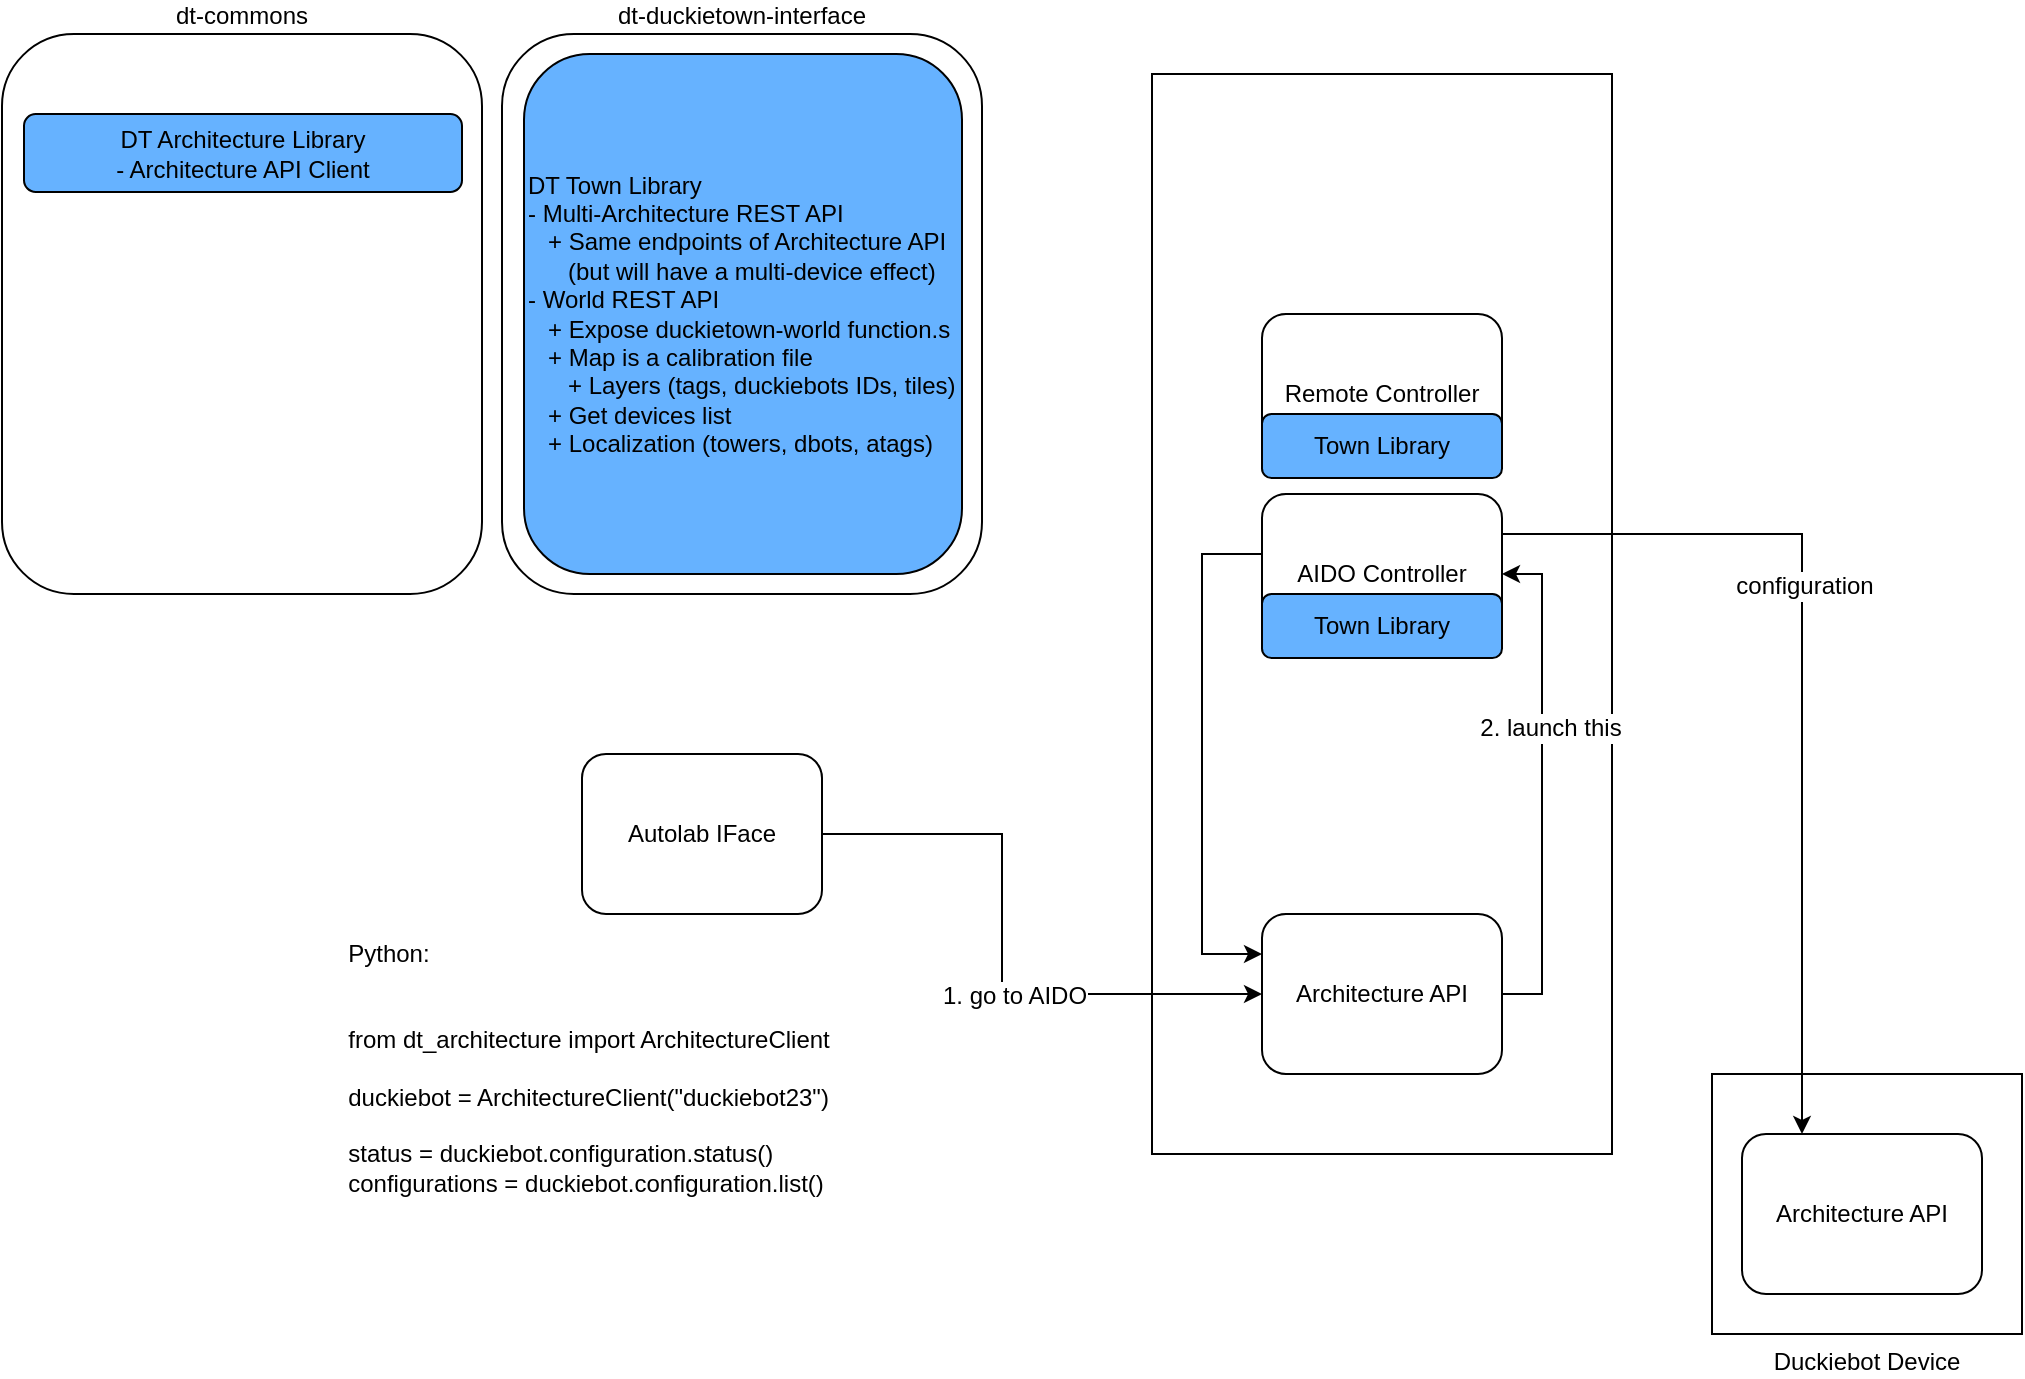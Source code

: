 <mxfile version="12.9.5" type="github"><diagram id="D2JrTao2-tSynEnRoNSw" name="Page-1"><mxGraphModel dx="2205" dy="1906" grid="1" gridSize="10" guides="1" tooltips="1" connect="1" arrows="1" fold="1" page="1" pageScale="1" pageWidth="850" pageHeight="1100" math="0" shadow="0"><root><mxCell id="0"/><mxCell id="1" parent="0"/><mxCell id="e3OBhh5wmjF6zA-N1MxI-1" value="dt-duckietown-interface" style="rounded=1;whiteSpace=wrap;html=1;labelPosition=center;verticalLabelPosition=top;align=center;verticalAlign=bottom;" parent="1" vertex="1"><mxGeometry x="40" y="-40" width="240" height="280" as="geometry"/></mxCell><mxCell id="rf1h-Yms3ZWnmnSBN4hJ-18" value="&lt;br&gt;&lt;br&gt;&lt;br&gt;&lt;br&gt;&lt;br&gt;&lt;br&gt;&lt;br&gt;&lt;br&gt;&lt;br&gt;&lt;br&gt;&lt;br&gt;Duckiebot Device" style="rounded=0;whiteSpace=wrap;html=1;" parent="1" vertex="1"><mxGeometry x="645" y="480" width="155" height="130" as="geometry"/></mxCell><mxCell id="rf1h-Yms3ZWnmnSBN4hJ-17" value="&lt;br&gt;&lt;br&gt;&lt;br&gt;&lt;br&gt;&lt;br&gt;&lt;br&gt;&lt;br&gt;&lt;br&gt;&lt;br&gt;&lt;br&gt;&lt;br&gt;&lt;br&gt;&lt;br&gt;&lt;br&gt;&lt;br&gt;&lt;br&gt;&lt;br&gt;&lt;br&gt;&lt;br&gt;&lt;br&gt;&lt;br&gt;&lt;br&gt;&lt;br&gt;&lt;br&gt;&lt;br&gt;&lt;br&gt;&lt;br&gt;&lt;br&gt;&lt;br&gt;&lt;br&gt;Town Device" style="rounded=0;whiteSpace=wrap;html=1;" parent="1" vertex="1"><mxGeometry x="365" y="-20" width="230" height="540" as="geometry"/></mxCell><mxCell id="rf1h-Yms3ZWnmnSBN4hJ-6" style="edgeStyle=orthogonalEdgeStyle;rounded=0;orthogonalLoop=1;jettySize=auto;html=1;entryX=0;entryY=0.5;entryDx=0;entryDy=0;exitX=1;exitY=0.75;exitDx=0;exitDy=0;" parent="1" source="rf1h-Yms3ZWnmnSBN4hJ-2" target="rf1h-Yms3ZWnmnSBN4hJ-1" edge="1"><mxGeometry relative="1" as="geometry"><mxPoint x="610" y="440" as="targetPoint"/><mxPoint x="510" y="380" as="sourcePoint"/><Array as="points"><mxPoint x="200" y="360"/><mxPoint x="290" y="360"/><mxPoint x="290" y="440"/></Array></mxGeometry></mxCell><mxCell id="rf1h-Yms3ZWnmnSBN4hJ-7" value="1. go to AIDO" style="text;html=1;align=center;verticalAlign=middle;resizable=0;points=[];labelBackgroundColor=#ffffff;" parent="rf1h-Yms3ZWnmnSBN4hJ-6" vertex="1" connectable="0"><mxGeometry x="0.222" y="-1" relative="1" as="geometry"><mxPoint as="offset"/></mxGeometry></mxCell><mxCell id="rf1h-Yms3ZWnmnSBN4hJ-12" style="edgeStyle=orthogonalEdgeStyle;rounded=0;orthogonalLoop=1;jettySize=auto;html=1;exitX=1;exitY=0.25;exitDx=0;exitDy=0;entryX=0.25;entryY=0;entryDx=0;entryDy=0;" parent="1" source="rf1h-Yms3ZWnmnSBN4hJ-20" target="rf1h-Yms3ZWnmnSBN4hJ-11" edge="1"><mxGeometry relative="1" as="geometry"><Array as="points"><mxPoint x="690" y="210"/></Array></mxGeometry></mxCell><mxCell id="rf1h-Yms3ZWnmnSBN4hJ-16" value="configuration" style="text;html=1;align=center;verticalAlign=middle;resizable=0;points=[];labelBackgroundColor=#ffffff;" parent="rf1h-Yms3ZWnmnSBN4hJ-12" vertex="1" connectable="0"><mxGeometry x="-0.218" y="1" relative="1" as="geometry"><mxPoint as="offset"/></mxGeometry></mxCell><mxCell id="rf1h-Yms3ZWnmnSBN4hJ-23" style="edgeStyle=orthogonalEdgeStyle;rounded=0;orthogonalLoop=1;jettySize=auto;html=1;exitX=1;exitY=0.5;exitDx=0;exitDy=0;entryX=1;entryY=0.5;entryDx=0;entryDy=0;" parent="1" source="rf1h-Yms3ZWnmnSBN4hJ-1" target="rf1h-Yms3ZWnmnSBN4hJ-20" edge="1"><mxGeometry relative="1" as="geometry"/></mxCell><mxCell id="rf1h-Yms3ZWnmnSBN4hJ-24" value="2. launch this" style="text;html=1;align=center;verticalAlign=middle;resizable=0;points=[];labelBackgroundColor=#ffffff;" parent="rf1h-Yms3ZWnmnSBN4hJ-23" vertex="1" connectable="0"><mxGeometry x="0.227" y="-4" relative="1" as="geometry"><mxPoint as="offset"/></mxGeometry></mxCell><mxCell id="rf1h-Yms3ZWnmnSBN4hJ-1" value="Architecture API" style="rounded=1;whiteSpace=wrap;html=1;" parent="1" vertex="1"><mxGeometry x="420" y="400" width="120" height="80" as="geometry"/></mxCell><mxCell id="rf1h-Yms3ZWnmnSBN4hJ-2" value="Autolab IFace" style="rounded=1;whiteSpace=wrap;html=1;" parent="1" vertex="1"><mxGeometry x="80" y="320" width="120" height="80" as="geometry"/></mxCell><mxCell id="rf1h-Yms3ZWnmnSBN4hJ-11" value="Architecture API" style="rounded=1;whiteSpace=wrap;html=1;" parent="1" vertex="1"><mxGeometry x="660" y="510" width="120" height="80" as="geometry"/></mxCell><mxCell id="rf1h-Yms3ZWnmnSBN4hJ-20" value="AIDO Controller" style="rounded=1;whiteSpace=wrap;html=1;" parent="1" vertex="1"><mxGeometry x="420" y="190" width="120" height="80" as="geometry"/></mxCell><mxCell id="rf1h-Yms3ZWnmnSBN4hJ-21" value="Remote Controller" style="rounded=1;whiteSpace=wrap;html=1;" parent="1" vertex="1"><mxGeometry x="420" y="100" width="120" height="80" as="geometry"/></mxCell><mxCell id="e3OBhh5wmjF6zA-N1MxI-6" style="edgeStyle=orthogonalEdgeStyle;rounded=0;orthogonalLoop=1;jettySize=auto;html=1;exitX=0;exitY=0;exitDx=0;exitDy=0;entryX=0;entryY=0.25;entryDx=0;entryDy=0;" parent="1" source="rf1h-Yms3ZWnmnSBN4hJ-38" target="rf1h-Yms3ZWnmnSBN4hJ-1" edge="1"><mxGeometry relative="1" as="geometry"><Array as="points"><mxPoint x="420" y="220"/><mxPoint x="390" y="220"/><mxPoint x="390" y="420"/></Array></mxGeometry></mxCell><mxCell id="rf1h-Yms3ZWnmnSBN4hJ-38" value="Town Library" style="rounded=1;whiteSpace=wrap;html=1;fillColor=#66B2FF;" parent="1" vertex="1"><mxGeometry x="420" y="240" width="120" height="32" as="geometry"/></mxCell><mxCell id="rf1h-Yms3ZWnmnSBN4hJ-39" value="Town Library" style="rounded=1;whiteSpace=wrap;html=1;fillColor=#66B2FF;" parent="1" vertex="1"><mxGeometry x="420" y="150" width="120" height="32" as="geometry"/></mxCell><mxCell id="e3OBhh5wmjF6zA-N1MxI-2" value="&lt;div style=&quot;text-align: justify&quot;&gt;&lt;span&gt;Python:&lt;/span&gt;&lt;/div&gt;&lt;div style=&quot;text-align: justify&quot;&gt;&lt;br&gt;&lt;/div&gt;&lt;div style=&quot;text-align: justify&quot;&gt;&lt;br&gt;&lt;/div&gt;&lt;div style=&quot;text-align: justify&quot;&gt;&lt;span&gt;from dt_architecture import ArchitectureClient&lt;/span&gt;&lt;/div&gt;&lt;div style=&quot;text-align: justify&quot;&gt;&lt;span&gt;&lt;br&gt;&lt;/span&gt;&lt;/div&gt;&lt;div style=&quot;text-align: justify&quot;&gt;&lt;span&gt;duckiebot = ArchitectureClient(&quot;duckiebot23&quot;)&lt;/span&gt;&lt;/div&gt;&lt;div style=&quot;text-align: justify&quot;&gt;&lt;span&gt;&lt;br&gt;&lt;/span&gt;&lt;/div&gt;&lt;div style=&quot;text-align: justify&quot;&gt;&lt;span&gt;status = duckiebot.configuration.status()&lt;/span&gt;&lt;/div&gt;&lt;div style=&quot;text-align: justify&quot;&gt;&lt;span&gt;configurations = duckiebot.configuration.list()&lt;/span&gt;&lt;/div&gt;" style="text;html=1;align=center;verticalAlign=middle;resizable=0;points=[];autosize=1;" parent="1" vertex="1"><mxGeometry x="-47" y="412" width="260" height="130" as="geometry"/></mxCell><mxCell id="e3OBhh5wmjF6zA-N1MxI-5" value="DT Town Library&lt;br&gt;- Multi-Architecture REST API&lt;br&gt;&lt;div&gt;&lt;span&gt;&amp;nbsp; &amp;nbsp;+ Same endpoints of Architecture API&lt;/span&gt;&lt;/div&gt;&lt;div&gt;&lt;span&gt;&amp;nbsp; &amp;nbsp; &amp;nbsp; (but will have a multi-device effect)&lt;/span&gt;&lt;/div&gt;&lt;div&gt;&lt;span&gt;- World REST API&lt;/span&gt;&lt;/div&gt;&lt;div&gt;&lt;span&gt;&amp;nbsp; &amp;nbsp;+ Expose duckietown-world function.s&lt;/span&gt;&lt;/div&gt;&lt;div&gt;&lt;span&gt;&amp;nbsp; &amp;nbsp;+ Map is a calibration file&lt;/span&gt;&lt;/div&gt;&lt;div&gt;&lt;span&gt;&amp;nbsp; &amp;nbsp; &amp;nbsp; + Layers (tags, duckiebots IDs, tiles)&lt;/span&gt;&lt;/div&gt;&lt;div&gt;&lt;span&gt;&amp;nbsp; &amp;nbsp;+ Get devices list&lt;/span&gt;&lt;/div&gt;&lt;div&gt;&lt;span&gt;&amp;nbsp; &amp;nbsp;+ Localization (towers, dbots, atags)&lt;/span&gt;&lt;/div&gt;" style="rounded=1;whiteSpace=wrap;html=1;fillColor=#66B2FF;labelPosition=center;verticalLabelPosition=middle;align=left;verticalAlign=middle;" parent="1" vertex="1"><mxGeometry x="51" y="-30" width="219" height="260" as="geometry"/></mxCell><mxCell id="0tUhb94Kp116GjIq8OJn-1" value="dt-commons" style="rounded=1;whiteSpace=wrap;html=1;labelPosition=center;verticalLabelPosition=top;align=center;verticalAlign=bottom;" vertex="1" parent="1"><mxGeometry x="-210" y="-40" width="240" height="280" as="geometry"/></mxCell><mxCell id="0tUhb94Kp116GjIq8OJn-2" value="DT Architecture Library&lt;br&gt;- Architecture API Client" style="rounded=1;whiteSpace=wrap;html=1;fillColor=#66B2FF;" vertex="1" parent="1"><mxGeometry x="-199" width="219" height="39" as="geometry"/></mxCell></root></mxGraphModel></diagram></mxfile>